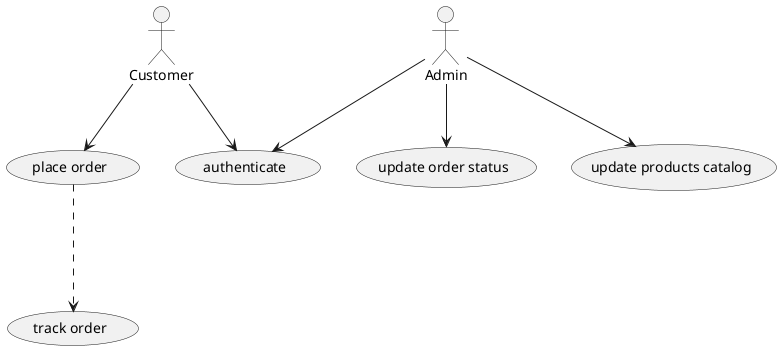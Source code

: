 @startuml Use-Case Diagram

:Customer: --> (authenticate)
:Customer: --> (place order)
(place order) -..> (track order)

:Admin: --> (authenticate)
:Admin: --> (update order status)
:Admin: --> (update products catalog)

@enduml

// Comment from Yun and Monica